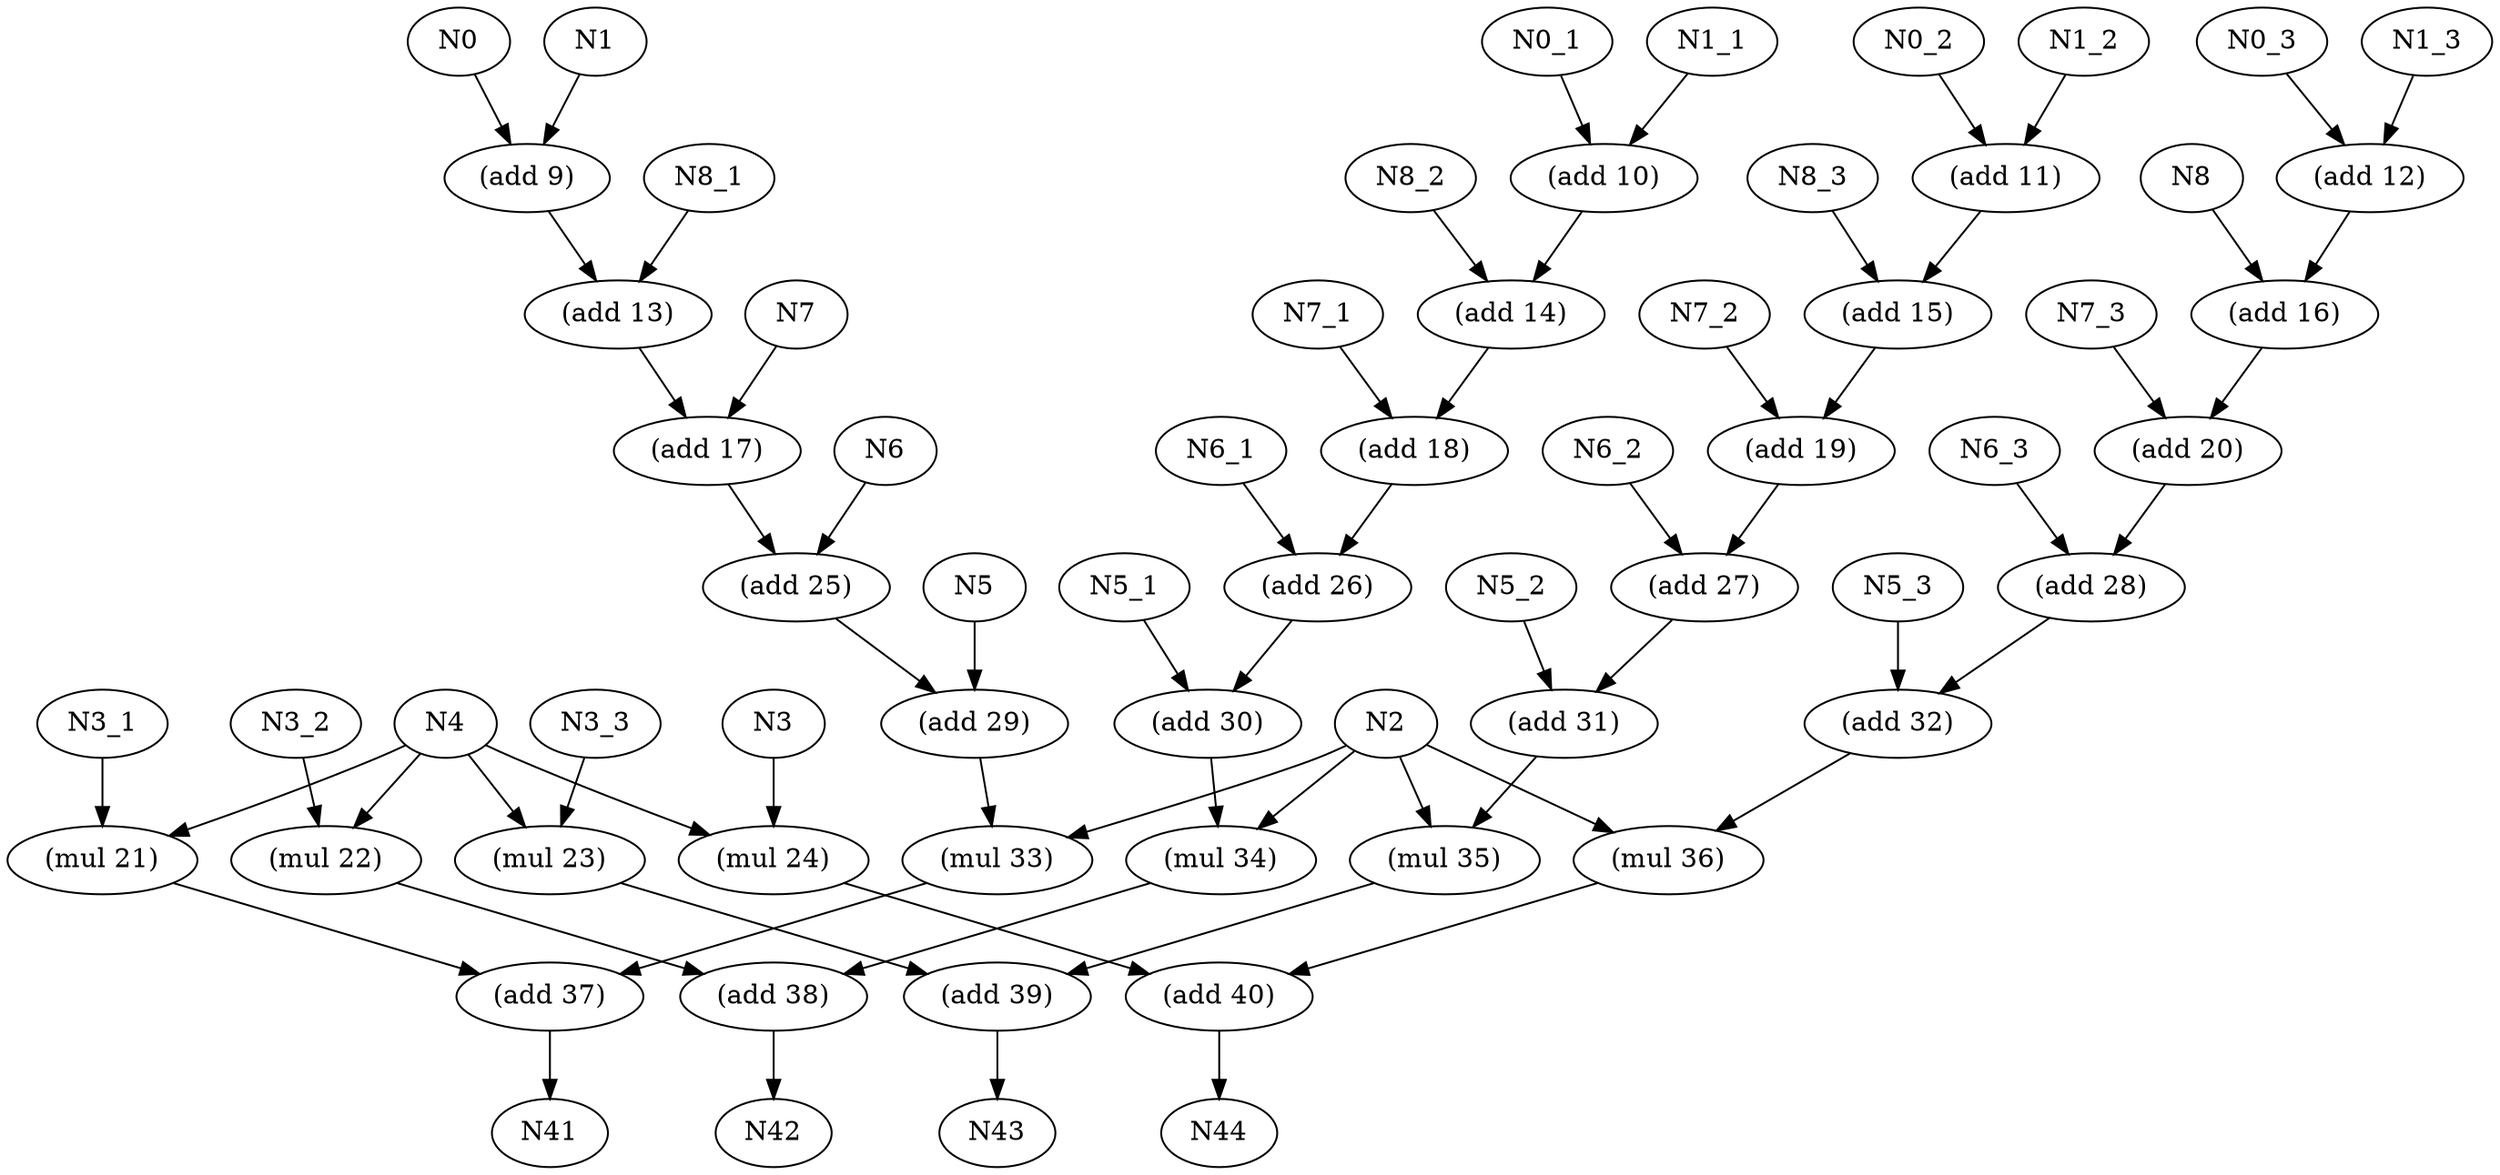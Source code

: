 Digraph G { 
newrank=true;
 N0 [ opcode= load]; 
 N0_1 [ opcode= load];
 N0_2 [ opcode= load];
 N0_3 [ opcode= load];
 N1 [ opcode= load]; 
 N1_1 [ opcode= load];
 N1_2 [ opcode= load];
 N1_3 [ opcode= load];
 N2 [ opcode= load]; 
  N3 [ opcode= load]; 
 N3_1 [ opcode= load];
 N3_2 [ opcode= load];
 N3_3 [ opcode= load];
 N4 [ opcode= load]; 
  N5 [ opcode= load]; 
 N5_1 [ opcode= load];
 N5_2 [ opcode= load];
 N5_3 [ opcode= load]; 
  N6 [ opcode= load]; 
 N6_1 [ opcode= load];
 N6_2 [ opcode= load];
 N6_3 [ opcode= load];
   N7 [ opcode= load]; 
 N7_1 [ opcode= load];
 N7_2 [ opcode= load];
 N7_3 [ opcode= load];
   N8 [ opcode= load]; 
 N8_1 [ opcode= load];
 N8_2 [ opcode= load];
 N8_3 [ opcode= load];
 N9 [ label = "(add 9)", opcode =add]; 
N10 [ label = "(add 10)", opcode =add]; 
N11 [ label = "(add 11)", opcode =add]; 
N12 [ label = "(add 12)", opcode =add]; 
N13 [ label = "(add 13)", opcode =add]; 
N14 [ label = "(add 14)", opcode =add]; 
N15 [ label = "(add 15)", opcode =add]; 
N16 [ label = "(add 16)", opcode =add]; 
N17 [ label = "(add 17)", opcode =add]; 
N18 [ label = "(add 18)", opcode =add]; 
N19 [ label = "(add 19)", opcode =add]; 
N20 [ label = "(add 20)", opcode =add]; 
N21 [ label = "(mul 21)", opcode =add]; 
N22 [ label = "(mul 22)", opcode =mul]; 
N23 [ label = "(mul 23)", opcode =mul]; 
N24 [ label = "(mul 24)", opcode =mul]; 
N25 [ label = "(add 25)", opcode =add];
N26 [ label = "(add 26)", opcode = add]; 
N27 [ label = "(add 27)", opcode = add]; 
N28 [ label = "(add 28)", opcode = add]; 
N29 [ label = "(add 29)", opcode = add];
N30 [ label = "(add 30)", opcode = add];
N31 [ label = "(add 31)", opcode = add]; 
N32 [ label = "(add 32)", opcode = add];
N40 [ label = "(add 40)", opcode =add]; 
N39 [ label = "(add 39)", opcode =add];
N38 [ label = "(add 38)", opcode =add]; 
N37 [ label = "(add 37)", opcode =add]; 
N36 [ label = "(mul 36)", opcode = mul];
N35 [ label = "(mul 35)", opcode = mul]; 
N34 [ label = "(mul 34)", opcode = mul];
N33 [ label = "(mul 33)", opcode = mul];  
N41 [ opcode =store]; 
N42 [ opcode =store]; 
N43 [ opcode =store]; 
N44 [ opcode =store]; 
N0 -> N9[ color=black ];
N0_1 -> N10[ color=black ];
N0_2 -> N11[ color=black ];
N0_3 -> N12[ color=black ];
N1 -> N9[ color=black ];
N1_1 -> N10[ color=black ];
N1_2 -> N11[ color=black ];
N1_3 -> N12[ color=black ];
N2 -> N33[ color=black ];
N2 -> N34[ color=black ];
N2 -> N35[ color=black ];
N2 -> N36[ color=black ];
N3_1 -> N21[ color=black ];
N3_2 -> N22[ color=black ];
N3_3 -> N23[ color=black ];
N3 -> N24[ color=black ];
N4 -> N21[ color=black ];
N4 -> N22[ color=black ];
N4 -> N23[ color=black ];
N4 -> N24[ color=black ];
N5 -> N29[ color=black ];
N5_1 -> N30[ color=black ];
N5_2 -> N31[ color=black ];
N5_3 -> N32[ color=black ];
N6 -> N25[ color=black ];
N6_1 -> N26[ color=black ];
N6_2 -> N27[ color=black ];
N6_3 -> N28[ color=black ];
N7 -> N17[ color=black ];
N7_1 -> N18[ color=black ];
N7_2 -> N19[ color=black ];
N7_3 -> N20[ color=black ];
N8_1 -> N13[ color=black ];
N8_2 -> N14[ color=black ];
N8_3 -> N15[ color=black ];
N8 -> N16[ color=black ];
N9 -> N13[ color=black ];
N10 -> N14[ color=black ];
N11 -> N15[ color=black ];
N12 -> N16[ color=black ];
N13 -> N17[ color=black ];
N14 -> N18[ color=black ];
N15 -> N19[ color=black ];
N16 -> N20[ color=black ];
N17 -> N25[ color=black ];
N18 -> N26[ color=black ];
N19 -> N27[ color=black ];
N20 -> N28[ color=black ];
N21 -> N37[ color=black ];
N22 -> N38[ color=black ];
N23 -> N39[ color=black ];
N24 -> N40[ color=black ]; 
N25 -> N29[ color=black ];
N26 -> N30[ color=black ];
N27 -> N31[ color=black ];
N28 -> N32[ color=black ]; 
N29 -> N33[ color=black ]; 
N30 -> N34[ color=black ];
N31 -> N35[ color=black ];
N32 -> N36[ color=black ];
N33 -> N37[ color=black ]; 
N34 -> N38[ color=black ];
N35 -> N39[ color=black ]; 
N36 -> N40[ color=black ];
N37 -> N41[ color=black ];
N38 -> N42[ color=black ]; 
N39 -> N43[ color=black ];
N40 -> N44[ color=black ];


}
